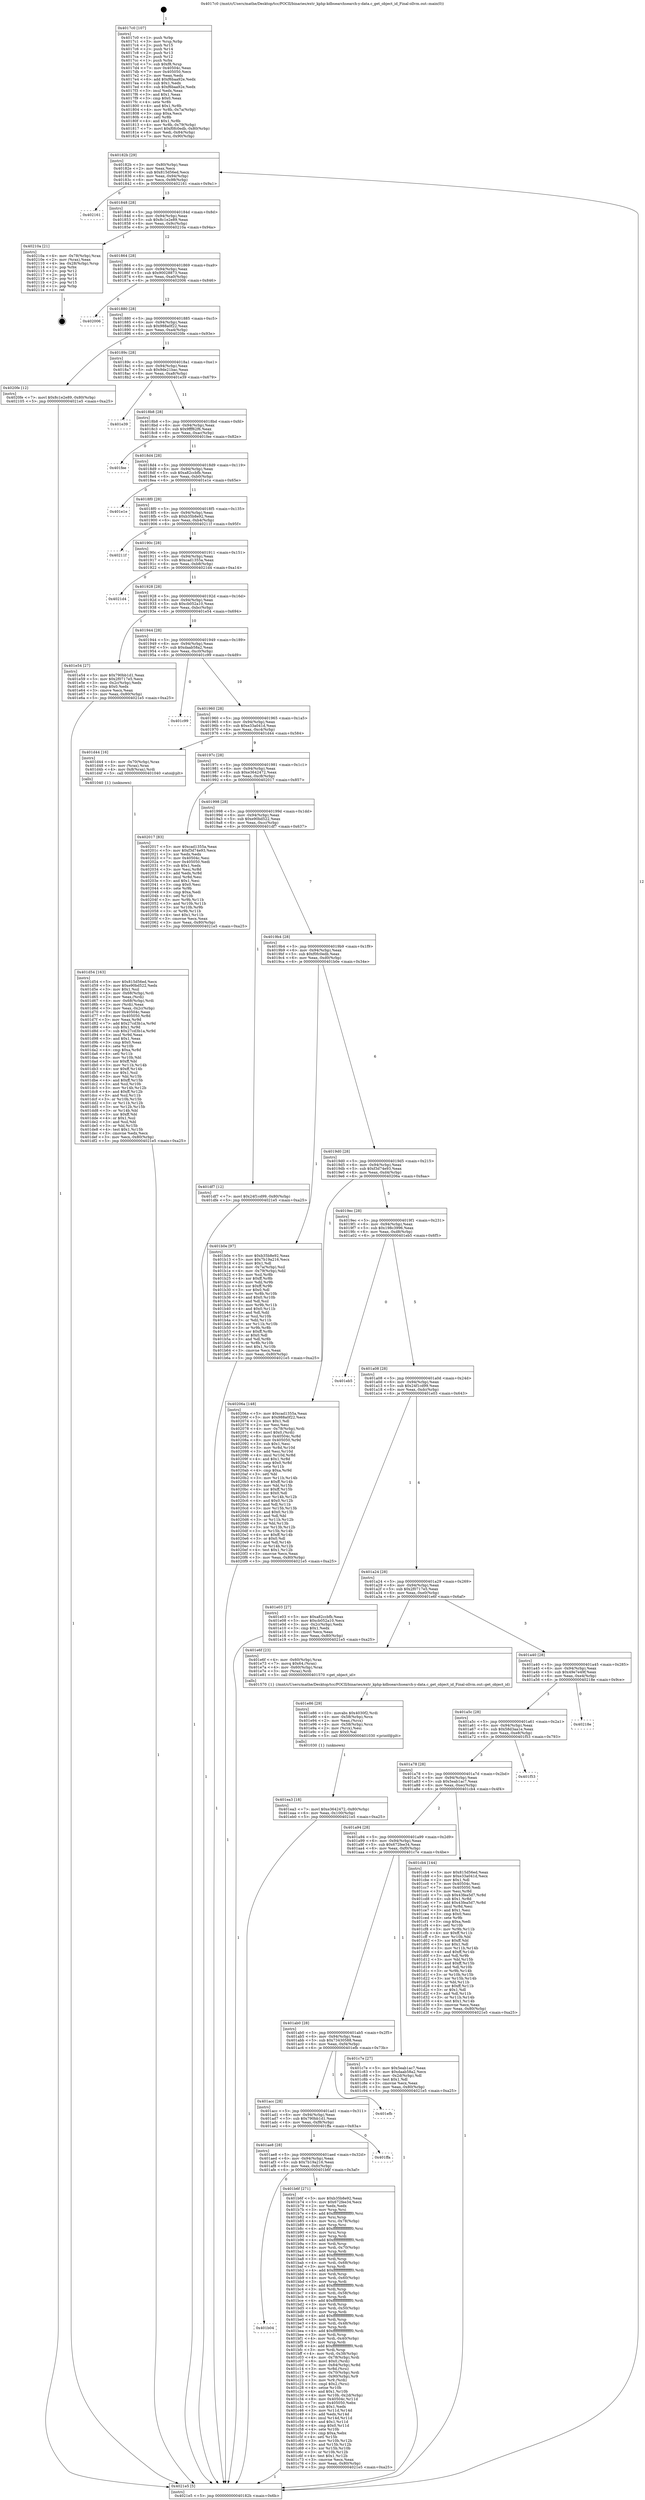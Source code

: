 digraph "0x4017c0" {
  label = "0x4017c0 (/mnt/c/Users/mathe/Desktop/tcc/POCII/binaries/extr_kphp-kdbsearchsearch-y-data.c_get_object_id_Final-ollvm.out::main(0))"
  labelloc = "t"
  node[shape=record]

  Entry [label="",width=0.3,height=0.3,shape=circle,fillcolor=black,style=filled]
  "0x40182b" [label="{
     0x40182b [29]\l
     | [instrs]\l
     &nbsp;&nbsp;0x40182b \<+3\>: mov -0x80(%rbp),%eax\l
     &nbsp;&nbsp;0x40182e \<+2\>: mov %eax,%ecx\l
     &nbsp;&nbsp;0x401830 \<+6\>: sub $0x815d56ed,%ecx\l
     &nbsp;&nbsp;0x401836 \<+6\>: mov %eax,-0x94(%rbp)\l
     &nbsp;&nbsp;0x40183c \<+6\>: mov %ecx,-0x98(%rbp)\l
     &nbsp;&nbsp;0x401842 \<+6\>: je 0000000000402161 \<main+0x9a1\>\l
  }"]
  "0x402161" [label="{
     0x402161\l
  }", style=dashed]
  "0x401848" [label="{
     0x401848 [28]\l
     | [instrs]\l
     &nbsp;&nbsp;0x401848 \<+5\>: jmp 000000000040184d \<main+0x8d\>\l
     &nbsp;&nbsp;0x40184d \<+6\>: mov -0x94(%rbp),%eax\l
     &nbsp;&nbsp;0x401853 \<+5\>: sub $0x8c1e2e89,%eax\l
     &nbsp;&nbsp;0x401858 \<+6\>: mov %eax,-0x9c(%rbp)\l
     &nbsp;&nbsp;0x40185e \<+6\>: je 000000000040210a \<main+0x94a\>\l
  }"]
  Exit [label="",width=0.3,height=0.3,shape=circle,fillcolor=black,style=filled,peripheries=2]
  "0x40210a" [label="{
     0x40210a [21]\l
     | [instrs]\l
     &nbsp;&nbsp;0x40210a \<+4\>: mov -0x78(%rbp),%rax\l
     &nbsp;&nbsp;0x40210e \<+2\>: mov (%rax),%eax\l
     &nbsp;&nbsp;0x402110 \<+4\>: lea -0x28(%rbp),%rsp\l
     &nbsp;&nbsp;0x402114 \<+1\>: pop %rbx\l
     &nbsp;&nbsp;0x402115 \<+2\>: pop %r12\l
     &nbsp;&nbsp;0x402117 \<+2\>: pop %r13\l
     &nbsp;&nbsp;0x402119 \<+2\>: pop %r14\l
     &nbsp;&nbsp;0x40211b \<+2\>: pop %r15\l
     &nbsp;&nbsp;0x40211d \<+1\>: pop %rbp\l
     &nbsp;&nbsp;0x40211e \<+1\>: ret\l
  }"]
  "0x401864" [label="{
     0x401864 [28]\l
     | [instrs]\l
     &nbsp;&nbsp;0x401864 \<+5\>: jmp 0000000000401869 \<main+0xa9\>\l
     &nbsp;&nbsp;0x401869 \<+6\>: mov -0x94(%rbp),%eax\l
     &nbsp;&nbsp;0x40186f \<+5\>: sub $0x90028873,%eax\l
     &nbsp;&nbsp;0x401874 \<+6\>: mov %eax,-0xa0(%rbp)\l
     &nbsp;&nbsp;0x40187a \<+6\>: je 0000000000402006 \<main+0x846\>\l
  }"]
  "0x401ea3" [label="{
     0x401ea3 [18]\l
     | [instrs]\l
     &nbsp;&nbsp;0x401ea3 \<+7\>: movl $0xe3642472,-0x80(%rbp)\l
     &nbsp;&nbsp;0x401eaa \<+6\>: mov %eax,-0x100(%rbp)\l
     &nbsp;&nbsp;0x401eb0 \<+5\>: jmp 00000000004021e5 \<main+0xa25\>\l
  }"]
  "0x402006" [label="{
     0x402006\l
  }", style=dashed]
  "0x401880" [label="{
     0x401880 [28]\l
     | [instrs]\l
     &nbsp;&nbsp;0x401880 \<+5\>: jmp 0000000000401885 \<main+0xc5\>\l
     &nbsp;&nbsp;0x401885 \<+6\>: mov -0x94(%rbp),%eax\l
     &nbsp;&nbsp;0x40188b \<+5\>: sub $0x988a0f22,%eax\l
     &nbsp;&nbsp;0x401890 \<+6\>: mov %eax,-0xa4(%rbp)\l
     &nbsp;&nbsp;0x401896 \<+6\>: je 00000000004020fe \<main+0x93e\>\l
  }"]
  "0x401e86" [label="{
     0x401e86 [29]\l
     | [instrs]\l
     &nbsp;&nbsp;0x401e86 \<+10\>: movabs $0x4030f2,%rdi\l
     &nbsp;&nbsp;0x401e90 \<+4\>: mov -0x58(%rbp),%rcx\l
     &nbsp;&nbsp;0x401e94 \<+2\>: mov %eax,(%rcx)\l
     &nbsp;&nbsp;0x401e96 \<+4\>: mov -0x58(%rbp),%rcx\l
     &nbsp;&nbsp;0x401e9a \<+2\>: mov (%rcx),%esi\l
     &nbsp;&nbsp;0x401e9c \<+2\>: mov $0x0,%al\l
     &nbsp;&nbsp;0x401e9e \<+5\>: call 0000000000401030 \<printf@plt\>\l
     | [calls]\l
     &nbsp;&nbsp;0x401030 \{1\} (unknown)\l
  }"]
  "0x4020fe" [label="{
     0x4020fe [12]\l
     | [instrs]\l
     &nbsp;&nbsp;0x4020fe \<+7\>: movl $0x8c1e2e89,-0x80(%rbp)\l
     &nbsp;&nbsp;0x402105 \<+5\>: jmp 00000000004021e5 \<main+0xa25\>\l
  }"]
  "0x40189c" [label="{
     0x40189c [28]\l
     | [instrs]\l
     &nbsp;&nbsp;0x40189c \<+5\>: jmp 00000000004018a1 \<main+0xe1\>\l
     &nbsp;&nbsp;0x4018a1 \<+6\>: mov -0x94(%rbp),%eax\l
     &nbsp;&nbsp;0x4018a7 \<+5\>: sub $0x9de21bac,%eax\l
     &nbsp;&nbsp;0x4018ac \<+6\>: mov %eax,-0xa8(%rbp)\l
     &nbsp;&nbsp;0x4018b2 \<+6\>: je 0000000000401e39 \<main+0x679\>\l
  }"]
  "0x401d54" [label="{
     0x401d54 [163]\l
     | [instrs]\l
     &nbsp;&nbsp;0x401d54 \<+5\>: mov $0x815d56ed,%ecx\l
     &nbsp;&nbsp;0x401d59 \<+5\>: mov $0xe90bd522,%edx\l
     &nbsp;&nbsp;0x401d5e \<+3\>: mov $0x1,%sil\l
     &nbsp;&nbsp;0x401d61 \<+4\>: mov -0x68(%rbp),%rdi\l
     &nbsp;&nbsp;0x401d65 \<+2\>: mov %eax,(%rdi)\l
     &nbsp;&nbsp;0x401d67 \<+4\>: mov -0x68(%rbp),%rdi\l
     &nbsp;&nbsp;0x401d6b \<+2\>: mov (%rdi),%eax\l
     &nbsp;&nbsp;0x401d6d \<+3\>: mov %eax,-0x2c(%rbp)\l
     &nbsp;&nbsp;0x401d70 \<+7\>: mov 0x40504c,%eax\l
     &nbsp;&nbsp;0x401d77 \<+8\>: mov 0x405050,%r8d\l
     &nbsp;&nbsp;0x401d7f \<+3\>: mov %eax,%r9d\l
     &nbsp;&nbsp;0x401d82 \<+7\>: add $0x27cd3b1a,%r9d\l
     &nbsp;&nbsp;0x401d89 \<+4\>: sub $0x1,%r9d\l
     &nbsp;&nbsp;0x401d8d \<+7\>: sub $0x27cd3b1a,%r9d\l
     &nbsp;&nbsp;0x401d94 \<+4\>: imul %r9d,%eax\l
     &nbsp;&nbsp;0x401d98 \<+3\>: and $0x1,%eax\l
     &nbsp;&nbsp;0x401d9b \<+3\>: cmp $0x0,%eax\l
     &nbsp;&nbsp;0x401d9e \<+4\>: sete %r10b\l
     &nbsp;&nbsp;0x401da2 \<+4\>: cmp $0xa,%r8d\l
     &nbsp;&nbsp;0x401da6 \<+4\>: setl %r11b\l
     &nbsp;&nbsp;0x401daa \<+3\>: mov %r10b,%bl\l
     &nbsp;&nbsp;0x401dad \<+3\>: xor $0xff,%bl\l
     &nbsp;&nbsp;0x401db0 \<+3\>: mov %r11b,%r14b\l
     &nbsp;&nbsp;0x401db3 \<+4\>: xor $0xff,%r14b\l
     &nbsp;&nbsp;0x401db7 \<+4\>: xor $0x1,%sil\l
     &nbsp;&nbsp;0x401dbb \<+3\>: mov %bl,%r15b\l
     &nbsp;&nbsp;0x401dbe \<+4\>: and $0xff,%r15b\l
     &nbsp;&nbsp;0x401dc2 \<+3\>: and %sil,%r10b\l
     &nbsp;&nbsp;0x401dc5 \<+3\>: mov %r14b,%r12b\l
     &nbsp;&nbsp;0x401dc8 \<+4\>: and $0xff,%r12b\l
     &nbsp;&nbsp;0x401dcc \<+3\>: and %sil,%r11b\l
     &nbsp;&nbsp;0x401dcf \<+3\>: or %r10b,%r15b\l
     &nbsp;&nbsp;0x401dd2 \<+3\>: or %r11b,%r12b\l
     &nbsp;&nbsp;0x401dd5 \<+3\>: xor %r12b,%r15b\l
     &nbsp;&nbsp;0x401dd8 \<+3\>: or %r14b,%bl\l
     &nbsp;&nbsp;0x401ddb \<+3\>: xor $0xff,%bl\l
     &nbsp;&nbsp;0x401dde \<+4\>: or $0x1,%sil\l
     &nbsp;&nbsp;0x401de2 \<+3\>: and %sil,%bl\l
     &nbsp;&nbsp;0x401de5 \<+3\>: or %bl,%r15b\l
     &nbsp;&nbsp;0x401de8 \<+4\>: test $0x1,%r15b\l
     &nbsp;&nbsp;0x401dec \<+3\>: cmovne %edx,%ecx\l
     &nbsp;&nbsp;0x401def \<+3\>: mov %ecx,-0x80(%rbp)\l
     &nbsp;&nbsp;0x401df2 \<+5\>: jmp 00000000004021e5 \<main+0xa25\>\l
  }"]
  "0x401e39" [label="{
     0x401e39\l
  }", style=dashed]
  "0x4018b8" [label="{
     0x4018b8 [28]\l
     | [instrs]\l
     &nbsp;&nbsp;0x4018b8 \<+5\>: jmp 00000000004018bd \<main+0xfd\>\l
     &nbsp;&nbsp;0x4018bd \<+6\>: mov -0x94(%rbp),%eax\l
     &nbsp;&nbsp;0x4018c3 \<+5\>: sub $0x9fff62f6,%eax\l
     &nbsp;&nbsp;0x4018c8 \<+6\>: mov %eax,-0xac(%rbp)\l
     &nbsp;&nbsp;0x4018ce \<+6\>: je 0000000000401fee \<main+0x82e\>\l
  }"]
  "0x401b04" [label="{
     0x401b04\l
  }", style=dashed]
  "0x401fee" [label="{
     0x401fee\l
  }", style=dashed]
  "0x4018d4" [label="{
     0x4018d4 [28]\l
     | [instrs]\l
     &nbsp;&nbsp;0x4018d4 \<+5\>: jmp 00000000004018d9 \<main+0x119\>\l
     &nbsp;&nbsp;0x4018d9 \<+6\>: mov -0x94(%rbp),%eax\l
     &nbsp;&nbsp;0x4018df \<+5\>: sub $0xa82ccbfb,%eax\l
     &nbsp;&nbsp;0x4018e4 \<+6\>: mov %eax,-0xb0(%rbp)\l
     &nbsp;&nbsp;0x4018ea \<+6\>: je 0000000000401e1e \<main+0x65e\>\l
  }"]
  "0x401b6f" [label="{
     0x401b6f [271]\l
     | [instrs]\l
     &nbsp;&nbsp;0x401b6f \<+5\>: mov $0xb35b8e92,%eax\l
     &nbsp;&nbsp;0x401b74 \<+5\>: mov $0x672fee34,%ecx\l
     &nbsp;&nbsp;0x401b79 \<+2\>: xor %edx,%edx\l
     &nbsp;&nbsp;0x401b7b \<+3\>: mov %rsp,%rsi\l
     &nbsp;&nbsp;0x401b7e \<+4\>: add $0xfffffffffffffff0,%rsi\l
     &nbsp;&nbsp;0x401b82 \<+3\>: mov %rsi,%rsp\l
     &nbsp;&nbsp;0x401b85 \<+4\>: mov %rsi,-0x78(%rbp)\l
     &nbsp;&nbsp;0x401b89 \<+3\>: mov %rsp,%rsi\l
     &nbsp;&nbsp;0x401b8c \<+4\>: add $0xfffffffffffffff0,%rsi\l
     &nbsp;&nbsp;0x401b90 \<+3\>: mov %rsi,%rsp\l
     &nbsp;&nbsp;0x401b93 \<+3\>: mov %rsp,%rdi\l
     &nbsp;&nbsp;0x401b96 \<+4\>: add $0xfffffffffffffff0,%rdi\l
     &nbsp;&nbsp;0x401b9a \<+3\>: mov %rdi,%rsp\l
     &nbsp;&nbsp;0x401b9d \<+4\>: mov %rdi,-0x70(%rbp)\l
     &nbsp;&nbsp;0x401ba1 \<+3\>: mov %rsp,%rdi\l
     &nbsp;&nbsp;0x401ba4 \<+4\>: add $0xfffffffffffffff0,%rdi\l
     &nbsp;&nbsp;0x401ba8 \<+3\>: mov %rdi,%rsp\l
     &nbsp;&nbsp;0x401bab \<+4\>: mov %rdi,-0x68(%rbp)\l
     &nbsp;&nbsp;0x401baf \<+3\>: mov %rsp,%rdi\l
     &nbsp;&nbsp;0x401bb2 \<+4\>: add $0xfffffffffffffff0,%rdi\l
     &nbsp;&nbsp;0x401bb6 \<+3\>: mov %rdi,%rsp\l
     &nbsp;&nbsp;0x401bb9 \<+4\>: mov %rdi,-0x60(%rbp)\l
     &nbsp;&nbsp;0x401bbd \<+3\>: mov %rsp,%rdi\l
     &nbsp;&nbsp;0x401bc0 \<+4\>: add $0xfffffffffffffff0,%rdi\l
     &nbsp;&nbsp;0x401bc4 \<+3\>: mov %rdi,%rsp\l
     &nbsp;&nbsp;0x401bc7 \<+4\>: mov %rdi,-0x58(%rbp)\l
     &nbsp;&nbsp;0x401bcb \<+3\>: mov %rsp,%rdi\l
     &nbsp;&nbsp;0x401bce \<+4\>: add $0xfffffffffffffff0,%rdi\l
     &nbsp;&nbsp;0x401bd2 \<+3\>: mov %rdi,%rsp\l
     &nbsp;&nbsp;0x401bd5 \<+4\>: mov %rdi,-0x50(%rbp)\l
     &nbsp;&nbsp;0x401bd9 \<+3\>: mov %rsp,%rdi\l
     &nbsp;&nbsp;0x401bdc \<+4\>: add $0xfffffffffffffff0,%rdi\l
     &nbsp;&nbsp;0x401be0 \<+3\>: mov %rdi,%rsp\l
     &nbsp;&nbsp;0x401be3 \<+4\>: mov %rdi,-0x48(%rbp)\l
     &nbsp;&nbsp;0x401be7 \<+3\>: mov %rsp,%rdi\l
     &nbsp;&nbsp;0x401bea \<+4\>: add $0xfffffffffffffff0,%rdi\l
     &nbsp;&nbsp;0x401bee \<+3\>: mov %rdi,%rsp\l
     &nbsp;&nbsp;0x401bf1 \<+4\>: mov %rdi,-0x40(%rbp)\l
     &nbsp;&nbsp;0x401bf5 \<+3\>: mov %rsp,%rdi\l
     &nbsp;&nbsp;0x401bf8 \<+4\>: add $0xfffffffffffffff0,%rdi\l
     &nbsp;&nbsp;0x401bfc \<+3\>: mov %rdi,%rsp\l
     &nbsp;&nbsp;0x401bff \<+4\>: mov %rdi,-0x38(%rbp)\l
     &nbsp;&nbsp;0x401c03 \<+4\>: mov -0x78(%rbp),%rdi\l
     &nbsp;&nbsp;0x401c07 \<+6\>: movl $0x0,(%rdi)\l
     &nbsp;&nbsp;0x401c0d \<+7\>: mov -0x84(%rbp),%r8d\l
     &nbsp;&nbsp;0x401c14 \<+3\>: mov %r8d,(%rsi)\l
     &nbsp;&nbsp;0x401c17 \<+4\>: mov -0x70(%rbp),%rdi\l
     &nbsp;&nbsp;0x401c1b \<+7\>: mov -0x90(%rbp),%r9\l
     &nbsp;&nbsp;0x401c22 \<+3\>: mov %r9,(%rdi)\l
     &nbsp;&nbsp;0x401c25 \<+3\>: cmpl $0x2,(%rsi)\l
     &nbsp;&nbsp;0x401c28 \<+4\>: setne %r10b\l
     &nbsp;&nbsp;0x401c2c \<+4\>: and $0x1,%r10b\l
     &nbsp;&nbsp;0x401c30 \<+4\>: mov %r10b,-0x2d(%rbp)\l
     &nbsp;&nbsp;0x401c34 \<+8\>: mov 0x40504c,%r11d\l
     &nbsp;&nbsp;0x401c3c \<+7\>: mov 0x405050,%ebx\l
     &nbsp;&nbsp;0x401c43 \<+3\>: sub $0x1,%edx\l
     &nbsp;&nbsp;0x401c46 \<+3\>: mov %r11d,%r14d\l
     &nbsp;&nbsp;0x401c49 \<+3\>: add %edx,%r14d\l
     &nbsp;&nbsp;0x401c4c \<+4\>: imul %r14d,%r11d\l
     &nbsp;&nbsp;0x401c50 \<+4\>: and $0x1,%r11d\l
     &nbsp;&nbsp;0x401c54 \<+4\>: cmp $0x0,%r11d\l
     &nbsp;&nbsp;0x401c58 \<+4\>: sete %r10b\l
     &nbsp;&nbsp;0x401c5c \<+3\>: cmp $0xa,%ebx\l
     &nbsp;&nbsp;0x401c5f \<+4\>: setl %r15b\l
     &nbsp;&nbsp;0x401c63 \<+3\>: mov %r10b,%r12b\l
     &nbsp;&nbsp;0x401c66 \<+3\>: and %r15b,%r12b\l
     &nbsp;&nbsp;0x401c69 \<+3\>: xor %r15b,%r10b\l
     &nbsp;&nbsp;0x401c6c \<+3\>: or %r10b,%r12b\l
     &nbsp;&nbsp;0x401c6f \<+4\>: test $0x1,%r12b\l
     &nbsp;&nbsp;0x401c73 \<+3\>: cmovne %ecx,%eax\l
     &nbsp;&nbsp;0x401c76 \<+3\>: mov %eax,-0x80(%rbp)\l
     &nbsp;&nbsp;0x401c79 \<+5\>: jmp 00000000004021e5 \<main+0xa25\>\l
  }"]
  "0x401e1e" [label="{
     0x401e1e\l
  }", style=dashed]
  "0x4018f0" [label="{
     0x4018f0 [28]\l
     | [instrs]\l
     &nbsp;&nbsp;0x4018f0 \<+5\>: jmp 00000000004018f5 \<main+0x135\>\l
     &nbsp;&nbsp;0x4018f5 \<+6\>: mov -0x94(%rbp),%eax\l
     &nbsp;&nbsp;0x4018fb \<+5\>: sub $0xb35b8e92,%eax\l
     &nbsp;&nbsp;0x401900 \<+6\>: mov %eax,-0xb4(%rbp)\l
     &nbsp;&nbsp;0x401906 \<+6\>: je 000000000040211f \<main+0x95f\>\l
  }"]
  "0x401ae8" [label="{
     0x401ae8 [28]\l
     | [instrs]\l
     &nbsp;&nbsp;0x401ae8 \<+5\>: jmp 0000000000401aed \<main+0x32d\>\l
     &nbsp;&nbsp;0x401aed \<+6\>: mov -0x94(%rbp),%eax\l
     &nbsp;&nbsp;0x401af3 \<+5\>: sub $0x7b19a216,%eax\l
     &nbsp;&nbsp;0x401af8 \<+6\>: mov %eax,-0xfc(%rbp)\l
     &nbsp;&nbsp;0x401afe \<+6\>: je 0000000000401b6f \<main+0x3af\>\l
  }"]
  "0x40211f" [label="{
     0x40211f\l
  }", style=dashed]
  "0x40190c" [label="{
     0x40190c [28]\l
     | [instrs]\l
     &nbsp;&nbsp;0x40190c \<+5\>: jmp 0000000000401911 \<main+0x151\>\l
     &nbsp;&nbsp;0x401911 \<+6\>: mov -0x94(%rbp),%eax\l
     &nbsp;&nbsp;0x401917 \<+5\>: sub $0xcad1355a,%eax\l
     &nbsp;&nbsp;0x40191c \<+6\>: mov %eax,-0xb8(%rbp)\l
     &nbsp;&nbsp;0x401922 \<+6\>: je 00000000004021d4 \<main+0xa14\>\l
  }"]
  "0x401ffa" [label="{
     0x401ffa\l
  }", style=dashed]
  "0x4021d4" [label="{
     0x4021d4\l
  }", style=dashed]
  "0x401928" [label="{
     0x401928 [28]\l
     | [instrs]\l
     &nbsp;&nbsp;0x401928 \<+5\>: jmp 000000000040192d \<main+0x16d\>\l
     &nbsp;&nbsp;0x40192d \<+6\>: mov -0x94(%rbp),%eax\l
     &nbsp;&nbsp;0x401933 \<+5\>: sub $0xcb052a10,%eax\l
     &nbsp;&nbsp;0x401938 \<+6\>: mov %eax,-0xbc(%rbp)\l
     &nbsp;&nbsp;0x40193e \<+6\>: je 0000000000401e54 \<main+0x694\>\l
  }"]
  "0x401acc" [label="{
     0x401acc [28]\l
     | [instrs]\l
     &nbsp;&nbsp;0x401acc \<+5\>: jmp 0000000000401ad1 \<main+0x311\>\l
     &nbsp;&nbsp;0x401ad1 \<+6\>: mov -0x94(%rbp),%eax\l
     &nbsp;&nbsp;0x401ad7 \<+5\>: sub $0x790bb1d1,%eax\l
     &nbsp;&nbsp;0x401adc \<+6\>: mov %eax,-0xf8(%rbp)\l
     &nbsp;&nbsp;0x401ae2 \<+6\>: je 0000000000401ffa \<main+0x83a\>\l
  }"]
  "0x401e54" [label="{
     0x401e54 [27]\l
     | [instrs]\l
     &nbsp;&nbsp;0x401e54 \<+5\>: mov $0x790bb1d1,%eax\l
     &nbsp;&nbsp;0x401e59 \<+5\>: mov $0x2f0717e5,%ecx\l
     &nbsp;&nbsp;0x401e5e \<+3\>: mov -0x2c(%rbp),%edx\l
     &nbsp;&nbsp;0x401e61 \<+3\>: cmp $0x0,%edx\l
     &nbsp;&nbsp;0x401e64 \<+3\>: cmove %ecx,%eax\l
     &nbsp;&nbsp;0x401e67 \<+3\>: mov %eax,-0x80(%rbp)\l
     &nbsp;&nbsp;0x401e6a \<+5\>: jmp 00000000004021e5 \<main+0xa25\>\l
  }"]
  "0x401944" [label="{
     0x401944 [28]\l
     | [instrs]\l
     &nbsp;&nbsp;0x401944 \<+5\>: jmp 0000000000401949 \<main+0x189\>\l
     &nbsp;&nbsp;0x401949 \<+6\>: mov -0x94(%rbp),%eax\l
     &nbsp;&nbsp;0x40194f \<+5\>: sub $0xdaab58a2,%eax\l
     &nbsp;&nbsp;0x401954 \<+6\>: mov %eax,-0xc0(%rbp)\l
     &nbsp;&nbsp;0x40195a \<+6\>: je 0000000000401c99 \<main+0x4d9\>\l
  }"]
  "0x401efb" [label="{
     0x401efb\l
  }", style=dashed]
  "0x401c99" [label="{
     0x401c99\l
  }", style=dashed]
  "0x401960" [label="{
     0x401960 [28]\l
     | [instrs]\l
     &nbsp;&nbsp;0x401960 \<+5\>: jmp 0000000000401965 \<main+0x1a5\>\l
     &nbsp;&nbsp;0x401965 \<+6\>: mov -0x94(%rbp),%eax\l
     &nbsp;&nbsp;0x40196b \<+5\>: sub $0xe33a041d,%eax\l
     &nbsp;&nbsp;0x401970 \<+6\>: mov %eax,-0xc4(%rbp)\l
     &nbsp;&nbsp;0x401976 \<+6\>: je 0000000000401d44 \<main+0x584\>\l
  }"]
  "0x401ab0" [label="{
     0x401ab0 [28]\l
     | [instrs]\l
     &nbsp;&nbsp;0x401ab0 \<+5\>: jmp 0000000000401ab5 \<main+0x2f5\>\l
     &nbsp;&nbsp;0x401ab5 \<+6\>: mov -0x94(%rbp),%eax\l
     &nbsp;&nbsp;0x401abb \<+5\>: sub $0x73430588,%eax\l
     &nbsp;&nbsp;0x401ac0 \<+6\>: mov %eax,-0xf4(%rbp)\l
     &nbsp;&nbsp;0x401ac6 \<+6\>: je 0000000000401efb \<main+0x73b\>\l
  }"]
  "0x401d44" [label="{
     0x401d44 [16]\l
     | [instrs]\l
     &nbsp;&nbsp;0x401d44 \<+4\>: mov -0x70(%rbp),%rax\l
     &nbsp;&nbsp;0x401d48 \<+3\>: mov (%rax),%rax\l
     &nbsp;&nbsp;0x401d4b \<+4\>: mov 0x8(%rax),%rdi\l
     &nbsp;&nbsp;0x401d4f \<+5\>: call 0000000000401040 \<atoi@plt\>\l
     | [calls]\l
     &nbsp;&nbsp;0x401040 \{1\} (unknown)\l
  }"]
  "0x40197c" [label="{
     0x40197c [28]\l
     | [instrs]\l
     &nbsp;&nbsp;0x40197c \<+5\>: jmp 0000000000401981 \<main+0x1c1\>\l
     &nbsp;&nbsp;0x401981 \<+6\>: mov -0x94(%rbp),%eax\l
     &nbsp;&nbsp;0x401987 \<+5\>: sub $0xe3642472,%eax\l
     &nbsp;&nbsp;0x40198c \<+6\>: mov %eax,-0xc8(%rbp)\l
     &nbsp;&nbsp;0x401992 \<+6\>: je 0000000000402017 \<main+0x857\>\l
  }"]
  "0x401c7e" [label="{
     0x401c7e [27]\l
     | [instrs]\l
     &nbsp;&nbsp;0x401c7e \<+5\>: mov $0x5eab1ac7,%eax\l
     &nbsp;&nbsp;0x401c83 \<+5\>: mov $0xdaab58a2,%ecx\l
     &nbsp;&nbsp;0x401c88 \<+3\>: mov -0x2d(%rbp),%dl\l
     &nbsp;&nbsp;0x401c8b \<+3\>: test $0x1,%dl\l
     &nbsp;&nbsp;0x401c8e \<+3\>: cmovne %ecx,%eax\l
     &nbsp;&nbsp;0x401c91 \<+3\>: mov %eax,-0x80(%rbp)\l
     &nbsp;&nbsp;0x401c94 \<+5\>: jmp 00000000004021e5 \<main+0xa25\>\l
  }"]
  "0x402017" [label="{
     0x402017 [83]\l
     | [instrs]\l
     &nbsp;&nbsp;0x402017 \<+5\>: mov $0xcad1355a,%eax\l
     &nbsp;&nbsp;0x40201c \<+5\>: mov $0xf3d74e93,%ecx\l
     &nbsp;&nbsp;0x402021 \<+2\>: xor %edx,%edx\l
     &nbsp;&nbsp;0x402023 \<+7\>: mov 0x40504c,%esi\l
     &nbsp;&nbsp;0x40202a \<+7\>: mov 0x405050,%edi\l
     &nbsp;&nbsp;0x402031 \<+3\>: sub $0x1,%edx\l
     &nbsp;&nbsp;0x402034 \<+3\>: mov %esi,%r8d\l
     &nbsp;&nbsp;0x402037 \<+3\>: add %edx,%r8d\l
     &nbsp;&nbsp;0x40203a \<+4\>: imul %r8d,%esi\l
     &nbsp;&nbsp;0x40203e \<+3\>: and $0x1,%esi\l
     &nbsp;&nbsp;0x402041 \<+3\>: cmp $0x0,%esi\l
     &nbsp;&nbsp;0x402044 \<+4\>: sete %r9b\l
     &nbsp;&nbsp;0x402048 \<+3\>: cmp $0xa,%edi\l
     &nbsp;&nbsp;0x40204b \<+4\>: setl %r10b\l
     &nbsp;&nbsp;0x40204f \<+3\>: mov %r9b,%r11b\l
     &nbsp;&nbsp;0x402052 \<+3\>: and %r10b,%r11b\l
     &nbsp;&nbsp;0x402055 \<+3\>: xor %r10b,%r9b\l
     &nbsp;&nbsp;0x402058 \<+3\>: or %r9b,%r11b\l
     &nbsp;&nbsp;0x40205b \<+4\>: test $0x1,%r11b\l
     &nbsp;&nbsp;0x40205f \<+3\>: cmovne %ecx,%eax\l
     &nbsp;&nbsp;0x402062 \<+3\>: mov %eax,-0x80(%rbp)\l
     &nbsp;&nbsp;0x402065 \<+5\>: jmp 00000000004021e5 \<main+0xa25\>\l
  }"]
  "0x401998" [label="{
     0x401998 [28]\l
     | [instrs]\l
     &nbsp;&nbsp;0x401998 \<+5\>: jmp 000000000040199d \<main+0x1dd\>\l
     &nbsp;&nbsp;0x40199d \<+6\>: mov -0x94(%rbp),%eax\l
     &nbsp;&nbsp;0x4019a3 \<+5\>: sub $0xe90bd522,%eax\l
     &nbsp;&nbsp;0x4019a8 \<+6\>: mov %eax,-0xcc(%rbp)\l
     &nbsp;&nbsp;0x4019ae \<+6\>: je 0000000000401df7 \<main+0x637\>\l
  }"]
  "0x401a94" [label="{
     0x401a94 [28]\l
     | [instrs]\l
     &nbsp;&nbsp;0x401a94 \<+5\>: jmp 0000000000401a99 \<main+0x2d9\>\l
     &nbsp;&nbsp;0x401a99 \<+6\>: mov -0x94(%rbp),%eax\l
     &nbsp;&nbsp;0x401a9f \<+5\>: sub $0x672fee34,%eax\l
     &nbsp;&nbsp;0x401aa4 \<+6\>: mov %eax,-0xf0(%rbp)\l
     &nbsp;&nbsp;0x401aaa \<+6\>: je 0000000000401c7e \<main+0x4be\>\l
  }"]
  "0x401df7" [label="{
     0x401df7 [12]\l
     | [instrs]\l
     &nbsp;&nbsp;0x401df7 \<+7\>: movl $0x24f1cd99,-0x80(%rbp)\l
     &nbsp;&nbsp;0x401dfe \<+5\>: jmp 00000000004021e5 \<main+0xa25\>\l
  }"]
  "0x4019b4" [label="{
     0x4019b4 [28]\l
     | [instrs]\l
     &nbsp;&nbsp;0x4019b4 \<+5\>: jmp 00000000004019b9 \<main+0x1f9\>\l
     &nbsp;&nbsp;0x4019b9 \<+6\>: mov -0x94(%rbp),%eax\l
     &nbsp;&nbsp;0x4019bf \<+5\>: sub $0xf0fc0edb,%eax\l
     &nbsp;&nbsp;0x4019c4 \<+6\>: mov %eax,-0xd0(%rbp)\l
     &nbsp;&nbsp;0x4019ca \<+6\>: je 0000000000401b0e \<main+0x34e\>\l
  }"]
  "0x401cb4" [label="{
     0x401cb4 [144]\l
     | [instrs]\l
     &nbsp;&nbsp;0x401cb4 \<+5\>: mov $0x815d56ed,%eax\l
     &nbsp;&nbsp;0x401cb9 \<+5\>: mov $0xe33a041d,%ecx\l
     &nbsp;&nbsp;0x401cbe \<+2\>: mov $0x1,%dl\l
     &nbsp;&nbsp;0x401cc0 \<+7\>: mov 0x40504c,%esi\l
     &nbsp;&nbsp;0x401cc7 \<+7\>: mov 0x405050,%edi\l
     &nbsp;&nbsp;0x401cce \<+3\>: mov %esi,%r8d\l
     &nbsp;&nbsp;0x401cd1 \<+7\>: sub $0x43fea5d7,%r8d\l
     &nbsp;&nbsp;0x401cd8 \<+4\>: sub $0x1,%r8d\l
     &nbsp;&nbsp;0x401cdc \<+7\>: add $0x43fea5d7,%r8d\l
     &nbsp;&nbsp;0x401ce3 \<+4\>: imul %r8d,%esi\l
     &nbsp;&nbsp;0x401ce7 \<+3\>: and $0x1,%esi\l
     &nbsp;&nbsp;0x401cea \<+3\>: cmp $0x0,%esi\l
     &nbsp;&nbsp;0x401ced \<+4\>: sete %r9b\l
     &nbsp;&nbsp;0x401cf1 \<+3\>: cmp $0xa,%edi\l
     &nbsp;&nbsp;0x401cf4 \<+4\>: setl %r10b\l
     &nbsp;&nbsp;0x401cf8 \<+3\>: mov %r9b,%r11b\l
     &nbsp;&nbsp;0x401cfb \<+4\>: xor $0xff,%r11b\l
     &nbsp;&nbsp;0x401cff \<+3\>: mov %r10b,%bl\l
     &nbsp;&nbsp;0x401d02 \<+3\>: xor $0xff,%bl\l
     &nbsp;&nbsp;0x401d05 \<+3\>: xor $0x1,%dl\l
     &nbsp;&nbsp;0x401d08 \<+3\>: mov %r11b,%r14b\l
     &nbsp;&nbsp;0x401d0b \<+4\>: and $0xff,%r14b\l
     &nbsp;&nbsp;0x401d0f \<+3\>: and %dl,%r9b\l
     &nbsp;&nbsp;0x401d12 \<+3\>: mov %bl,%r15b\l
     &nbsp;&nbsp;0x401d15 \<+4\>: and $0xff,%r15b\l
     &nbsp;&nbsp;0x401d19 \<+3\>: and %dl,%r10b\l
     &nbsp;&nbsp;0x401d1c \<+3\>: or %r9b,%r14b\l
     &nbsp;&nbsp;0x401d1f \<+3\>: or %r10b,%r15b\l
     &nbsp;&nbsp;0x401d22 \<+3\>: xor %r15b,%r14b\l
     &nbsp;&nbsp;0x401d25 \<+3\>: or %bl,%r11b\l
     &nbsp;&nbsp;0x401d28 \<+4\>: xor $0xff,%r11b\l
     &nbsp;&nbsp;0x401d2c \<+3\>: or $0x1,%dl\l
     &nbsp;&nbsp;0x401d2f \<+3\>: and %dl,%r11b\l
     &nbsp;&nbsp;0x401d32 \<+3\>: or %r11b,%r14b\l
     &nbsp;&nbsp;0x401d35 \<+4\>: test $0x1,%r14b\l
     &nbsp;&nbsp;0x401d39 \<+3\>: cmovne %ecx,%eax\l
     &nbsp;&nbsp;0x401d3c \<+3\>: mov %eax,-0x80(%rbp)\l
     &nbsp;&nbsp;0x401d3f \<+5\>: jmp 00000000004021e5 \<main+0xa25\>\l
  }"]
  "0x401b0e" [label="{
     0x401b0e [97]\l
     | [instrs]\l
     &nbsp;&nbsp;0x401b0e \<+5\>: mov $0xb35b8e92,%eax\l
     &nbsp;&nbsp;0x401b13 \<+5\>: mov $0x7b19a216,%ecx\l
     &nbsp;&nbsp;0x401b18 \<+2\>: mov $0x1,%dl\l
     &nbsp;&nbsp;0x401b1a \<+4\>: mov -0x7a(%rbp),%sil\l
     &nbsp;&nbsp;0x401b1e \<+4\>: mov -0x79(%rbp),%dil\l
     &nbsp;&nbsp;0x401b22 \<+3\>: mov %sil,%r8b\l
     &nbsp;&nbsp;0x401b25 \<+4\>: xor $0xff,%r8b\l
     &nbsp;&nbsp;0x401b29 \<+3\>: mov %dil,%r9b\l
     &nbsp;&nbsp;0x401b2c \<+4\>: xor $0xff,%r9b\l
     &nbsp;&nbsp;0x401b30 \<+3\>: xor $0x0,%dl\l
     &nbsp;&nbsp;0x401b33 \<+3\>: mov %r8b,%r10b\l
     &nbsp;&nbsp;0x401b36 \<+4\>: and $0x0,%r10b\l
     &nbsp;&nbsp;0x401b3a \<+3\>: and %dl,%sil\l
     &nbsp;&nbsp;0x401b3d \<+3\>: mov %r9b,%r11b\l
     &nbsp;&nbsp;0x401b40 \<+4\>: and $0x0,%r11b\l
     &nbsp;&nbsp;0x401b44 \<+3\>: and %dl,%dil\l
     &nbsp;&nbsp;0x401b47 \<+3\>: or %sil,%r10b\l
     &nbsp;&nbsp;0x401b4a \<+3\>: or %dil,%r11b\l
     &nbsp;&nbsp;0x401b4d \<+3\>: xor %r11b,%r10b\l
     &nbsp;&nbsp;0x401b50 \<+3\>: or %r9b,%r8b\l
     &nbsp;&nbsp;0x401b53 \<+4\>: xor $0xff,%r8b\l
     &nbsp;&nbsp;0x401b57 \<+3\>: or $0x0,%dl\l
     &nbsp;&nbsp;0x401b5a \<+3\>: and %dl,%r8b\l
     &nbsp;&nbsp;0x401b5d \<+3\>: or %r8b,%r10b\l
     &nbsp;&nbsp;0x401b60 \<+4\>: test $0x1,%r10b\l
     &nbsp;&nbsp;0x401b64 \<+3\>: cmovne %ecx,%eax\l
     &nbsp;&nbsp;0x401b67 \<+3\>: mov %eax,-0x80(%rbp)\l
     &nbsp;&nbsp;0x401b6a \<+5\>: jmp 00000000004021e5 \<main+0xa25\>\l
  }"]
  "0x4019d0" [label="{
     0x4019d0 [28]\l
     | [instrs]\l
     &nbsp;&nbsp;0x4019d0 \<+5\>: jmp 00000000004019d5 \<main+0x215\>\l
     &nbsp;&nbsp;0x4019d5 \<+6\>: mov -0x94(%rbp),%eax\l
     &nbsp;&nbsp;0x4019db \<+5\>: sub $0xf3d74e93,%eax\l
     &nbsp;&nbsp;0x4019e0 \<+6\>: mov %eax,-0xd4(%rbp)\l
     &nbsp;&nbsp;0x4019e6 \<+6\>: je 000000000040206a \<main+0x8aa\>\l
  }"]
  "0x4021e5" [label="{
     0x4021e5 [5]\l
     | [instrs]\l
     &nbsp;&nbsp;0x4021e5 \<+5\>: jmp 000000000040182b \<main+0x6b\>\l
  }"]
  "0x4017c0" [label="{
     0x4017c0 [107]\l
     | [instrs]\l
     &nbsp;&nbsp;0x4017c0 \<+1\>: push %rbp\l
     &nbsp;&nbsp;0x4017c1 \<+3\>: mov %rsp,%rbp\l
     &nbsp;&nbsp;0x4017c4 \<+2\>: push %r15\l
     &nbsp;&nbsp;0x4017c6 \<+2\>: push %r14\l
     &nbsp;&nbsp;0x4017c8 \<+2\>: push %r13\l
     &nbsp;&nbsp;0x4017ca \<+2\>: push %r12\l
     &nbsp;&nbsp;0x4017cc \<+1\>: push %rbx\l
     &nbsp;&nbsp;0x4017cd \<+7\>: sub $0xf8,%rsp\l
     &nbsp;&nbsp;0x4017d4 \<+7\>: mov 0x40504c,%eax\l
     &nbsp;&nbsp;0x4017db \<+7\>: mov 0x405050,%ecx\l
     &nbsp;&nbsp;0x4017e2 \<+2\>: mov %eax,%edx\l
     &nbsp;&nbsp;0x4017e4 \<+6\>: add $0xf6baa92e,%edx\l
     &nbsp;&nbsp;0x4017ea \<+3\>: sub $0x1,%edx\l
     &nbsp;&nbsp;0x4017ed \<+6\>: sub $0xf6baa92e,%edx\l
     &nbsp;&nbsp;0x4017f3 \<+3\>: imul %edx,%eax\l
     &nbsp;&nbsp;0x4017f6 \<+3\>: and $0x1,%eax\l
     &nbsp;&nbsp;0x4017f9 \<+3\>: cmp $0x0,%eax\l
     &nbsp;&nbsp;0x4017fc \<+4\>: sete %r8b\l
     &nbsp;&nbsp;0x401800 \<+4\>: and $0x1,%r8b\l
     &nbsp;&nbsp;0x401804 \<+4\>: mov %r8b,-0x7a(%rbp)\l
     &nbsp;&nbsp;0x401808 \<+3\>: cmp $0xa,%ecx\l
     &nbsp;&nbsp;0x40180b \<+4\>: setl %r8b\l
     &nbsp;&nbsp;0x40180f \<+4\>: and $0x1,%r8b\l
     &nbsp;&nbsp;0x401813 \<+4\>: mov %r8b,-0x79(%rbp)\l
     &nbsp;&nbsp;0x401817 \<+7\>: movl $0xf0fc0edb,-0x80(%rbp)\l
     &nbsp;&nbsp;0x40181e \<+6\>: mov %edi,-0x84(%rbp)\l
     &nbsp;&nbsp;0x401824 \<+7\>: mov %rsi,-0x90(%rbp)\l
  }"]
  "0x401a78" [label="{
     0x401a78 [28]\l
     | [instrs]\l
     &nbsp;&nbsp;0x401a78 \<+5\>: jmp 0000000000401a7d \<main+0x2bd\>\l
     &nbsp;&nbsp;0x401a7d \<+6\>: mov -0x94(%rbp),%eax\l
     &nbsp;&nbsp;0x401a83 \<+5\>: sub $0x5eab1ac7,%eax\l
     &nbsp;&nbsp;0x401a88 \<+6\>: mov %eax,-0xec(%rbp)\l
     &nbsp;&nbsp;0x401a8e \<+6\>: je 0000000000401cb4 \<main+0x4f4\>\l
  }"]
  "0x40206a" [label="{
     0x40206a [148]\l
     | [instrs]\l
     &nbsp;&nbsp;0x40206a \<+5\>: mov $0xcad1355a,%eax\l
     &nbsp;&nbsp;0x40206f \<+5\>: mov $0x988a0f22,%ecx\l
     &nbsp;&nbsp;0x402074 \<+2\>: mov $0x1,%dl\l
     &nbsp;&nbsp;0x402076 \<+2\>: xor %esi,%esi\l
     &nbsp;&nbsp;0x402078 \<+4\>: mov -0x78(%rbp),%rdi\l
     &nbsp;&nbsp;0x40207c \<+6\>: movl $0x0,(%rdi)\l
     &nbsp;&nbsp;0x402082 \<+8\>: mov 0x40504c,%r8d\l
     &nbsp;&nbsp;0x40208a \<+8\>: mov 0x405050,%r9d\l
     &nbsp;&nbsp;0x402092 \<+3\>: sub $0x1,%esi\l
     &nbsp;&nbsp;0x402095 \<+3\>: mov %r8d,%r10d\l
     &nbsp;&nbsp;0x402098 \<+3\>: add %esi,%r10d\l
     &nbsp;&nbsp;0x40209b \<+4\>: imul %r10d,%r8d\l
     &nbsp;&nbsp;0x40209f \<+4\>: and $0x1,%r8d\l
     &nbsp;&nbsp;0x4020a3 \<+4\>: cmp $0x0,%r8d\l
     &nbsp;&nbsp;0x4020a7 \<+4\>: sete %r11b\l
     &nbsp;&nbsp;0x4020ab \<+4\>: cmp $0xa,%r9d\l
     &nbsp;&nbsp;0x4020af \<+3\>: setl %bl\l
     &nbsp;&nbsp;0x4020b2 \<+3\>: mov %r11b,%r14b\l
     &nbsp;&nbsp;0x4020b5 \<+4\>: xor $0xff,%r14b\l
     &nbsp;&nbsp;0x4020b9 \<+3\>: mov %bl,%r15b\l
     &nbsp;&nbsp;0x4020bc \<+4\>: xor $0xff,%r15b\l
     &nbsp;&nbsp;0x4020c0 \<+3\>: xor $0x0,%dl\l
     &nbsp;&nbsp;0x4020c3 \<+3\>: mov %r14b,%r12b\l
     &nbsp;&nbsp;0x4020c6 \<+4\>: and $0x0,%r12b\l
     &nbsp;&nbsp;0x4020ca \<+3\>: and %dl,%r11b\l
     &nbsp;&nbsp;0x4020cd \<+3\>: mov %r15b,%r13b\l
     &nbsp;&nbsp;0x4020d0 \<+4\>: and $0x0,%r13b\l
     &nbsp;&nbsp;0x4020d4 \<+2\>: and %dl,%bl\l
     &nbsp;&nbsp;0x4020d6 \<+3\>: or %r11b,%r12b\l
     &nbsp;&nbsp;0x4020d9 \<+3\>: or %bl,%r13b\l
     &nbsp;&nbsp;0x4020dc \<+3\>: xor %r13b,%r12b\l
     &nbsp;&nbsp;0x4020df \<+3\>: or %r15b,%r14b\l
     &nbsp;&nbsp;0x4020e2 \<+4\>: xor $0xff,%r14b\l
     &nbsp;&nbsp;0x4020e6 \<+3\>: or $0x0,%dl\l
     &nbsp;&nbsp;0x4020e9 \<+3\>: and %dl,%r14b\l
     &nbsp;&nbsp;0x4020ec \<+3\>: or %r14b,%r12b\l
     &nbsp;&nbsp;0x4020ef \<+4\>: test $0x1,%r12b\l
     &nbsp;&nbsp;0x4020f3 \<+3\>: cmovne %ecx,%eax\l
     &nbsp;&nbsp;0x4020f6 \<+3\>: mov %eax,-0x80(%rbp)\l
     &nbsp;&nbsp;0x4020f9 \<+5\>: jmp 00000000004021e5 \<main+0xa25\>\l
  }"]
  "0x4019ec" [label="{
     0x4019ec [28]\l
     | [instrs]\l
     &nbsp;&nbsp;0x4019ec \<+5\>: jmp 00000000004019f1 \<main+0x231\>\l
     &nbsp;&nbsp;0x4019f1 \<+6\>: mov -0x94(%rbp),%eax\l
     &nbsp;&nbsp;0x4019f7 \<+5\>: sub $0x198c3996,%eax\l
     &nbsp;&nbsp;0x4019fc \<+6\>: mov %eax,-0xd8(%rbp)\l
     &nbsp;&nbsp;0x401a02 \<+6\>: je 0000000000401eb5 \<main+0x6f5\>\l
  }"]
  "0x401f53" [label="{
     0x401f53\l
  }", style=dashed]
  "0x401eb5" [label="{
     0x401eb5\l
  }", style=dashed]
  "0x401a08" [label="{
     0x401a08 [28]\l
     | [instrs]\l
     &nbsp;&nbsp;0x401a08 \<+5\>: jmp 0000000000401a0d \<main+0x24d\>\l
     &nbsp;&nbsp;0x401a0d \<+6\>: mov -0x94(%rbp),%eax\l
     &nbsp;&nbsp;0x401a13 \<+5\>: sub $0x24f1cd99,%eax\l
     &nbsp;&nbsp;0x401a18 \<+6\>: mov %eax,-0xdc(%rbp)\l
     &nbsp;&nbsp;0x401a1e \<+6\>: je 0000000000401e03 \<main+0x643\>\l
  }"]
  "0x401a5c" [label="{
     0x401a5c [28]\l
     | [instrs]\l
     &nbsp;&nbsp;0x401a5c \<+5\>: jmp 0000000000401a61 \<main+0x2a1\>\l
     &nbsp;&nbsp;0x401a61 \<+6\>: mov -0x94(%rbp),%eax\l
     &nbsp;&nbsp;0x401a67 \<+5\>: sub $0x58d3aa1e,%eax\l
     &nbsp;&nbsp;0x401a6c \<+6\>: mov %eax,-0xe8(%rbp)\l
     &nbsp;&nbsp;0x401a72 \<+6\>: je 0000000000401f53 \<main+0x793\>\l
  }"]
  "0x401e03" [label="{
     0x401e03 [27]\l
     | [instrs]\l
     &nbsp;&nbsp;0x401e03 \<+5\>: mov $0xa82ccbfb,%eax\l
     &nbsp;&nbsp;0x401e08 \<+5\>: mov $0xcb052a10,%ecx\l
     &nbsp;&nbsp;0x401e0d \<+3\>: mov -0x2c(%rbp),%edx\l
     &nbsp;&nbsp;0x401e10 \<+3\>: cmp $0x1,%edx\l
     &nbsp;&nbsp;0x401e13 \<+3\>: cmovl %ecx,%eax\l
     &nbsp;&nbsp;0x401e16 \<+3\>: mov %eax,-0x80(%rbp)\l
     &nbsp;&nbsp;0x401e19 \<+5\>: jmp 00000000004021e5 \<main+0xa25\>\l
  }"]
  "0x401a24" [label="{
     0x401a24 [28]\l
     | [instrs]\l
     &nbsp;&nbsp;0x401a24 \<+5\>: jmp 0000000000401a29 \<main+0x269\>\l
     &nbsp;&nbsp;0x401a29 \<+6\>: mov -0x94(%rbp),%eax\l
     &nbsp;&nbsp;0x401a2f \<+5\>: sub $0x2f0717e5,%eax\l
     &nbsp;&nbsp;0x401a34 \<+6\>: mov %eax,-0xe0(%rbp)\l
     &nbsp;&nbsp;0x401a3a \<+6\>: je 0000000000401e6f \<main+0x6af\>\l
  }"]
  "0x40218e" [label="{
     0x40218e\l
  }", style=dashed]
  "0x401e6f" [label="{
     0x401e6f [23]\l
     | [instrs]\l
     &nbsp;&nbsp;0x401e6f \<+4\>: mov -0x60(%rbp),%rax\l
     &nbsp;&nbsp;0x401e73 \<+7\>: movq $0x64,(%rax)\l
     &nbsp;&nbsp;0x401e7a \<+4\>: mov -0x60(%rbp),%rax\l
     &nbsp;&nbsp;0x401e7e \<+3\>: mov (%rax),%rdi\l
     &nbsp;&nbsp;0x401e81 \<+5\>: call 0000000000401570 \<get_object_id\>\l
     | [calls]\l
     &nbsp;&nbsp;0x401570 \{1\} (/mnt/c/Users/mathe/Desktop/tcc/POCII/binaries/extr_kphp-kdbsearchsearch-y-data.c_get_object_id_Final-ollvm.out::get_object_id)\l
  }"]
  "0x401a40" [label="{
     0x401a40 [28]\l
     | [instrs]\l
     &nbsp;&nbsp;0x401a40 \<+5\>: jmp 0000000000401a45 \<main+0x285\>\l
     &nbsp;&nbsp;0x401a45 \<+6\>: mov -0x94(%rbp),%eax\l
     &nbsp;&nbsp;0x401a4b \<+5\>: sub $0x49e7e49f,%eax\l
     &nbsp;&nbsp;0x401a50 \<+6\>: mov %eax,-0xe4(%rbp)\l
     &nbsp;&nbsp;0x401a56 \<+6\>: je 000000000040218e \<main+0x9ce\>\l
  }"]
  Entry -> "0x4017c0" [label=" 1"]
  "0x40182b" -> "0x402161" [label=" 0"]
  "0x40182b" -> "0x401848" [label=" 13"]
  "0x40210a" -> Exit [label=" 1"]
  "0x401848" -> "0x40210a" [label=" 1"]
  "0x401848" -> "0x401864" [label=" 12"]
  "0x4020fe" -> "0x4021e5" [label=" 1"]
  "0x401864" -> "0x402006" [label=" 0"]
  "0x401864" -> "0x401880" [label=" 12"]
  "0x40206a" -> "0x4021e5" [label=" 1"]
  "0x401880" -> "0x4020fe" [label=" 1"]
  "0x401880" -> "0x40189c" [label=" 11"]
  "0x402017" -> "0x4021e5" [label=" 1"]
  "0x40189c" -> "0x401e39" [label=" 0"]
  "0x40189c" -> "0x4018b8" [label=" 11"]
  "0x401ea3" -> "0x4021e5" [label=" 1"]
  "0x4018b8" -> "0x401fee" [label=" 0"]
  "0x4018b8" -> "0x4018d4" [label=" 11"]
  "0x401e6f" -> "0x401e86" [label=" 1"]
  "0x4018d4" -> "0x401e1e" [label=" 0"]
  "0x4018d4" -> "0x4018f0" [label=" 11"]
  "0x401e54" -> "0x4021e5" [label=" 1"]
  "0x4018f0" -> "0x40211f" [label=" 0"]
  "0x4018f0" -> "0x40190c" [label=" 11"]
  "0x401df7" -> "0x4021e5" [label=" 1"]
  "0x40190c" -> "0x4021d4" [label=" 0"]
  "0x40190c" -> "0x401928" [label=" 11"]
  "0x401d54" -> "0x4021e5" [label=" 1"]
  "0x401928" -> "0x401e54" [label=" 1"]
  "0x401928" -> "0x401944" [label=" 10"]
  "0x401cb4" -> "0x4021e5" [label=" 1"]
  "0x401944" -> "0x401c99" [label=" 0"]
  "0x401944" -> "0x401960" [label=" 10"]
  "0x401c7e" -> "0x4021e5" [label=" 1"]
  "0x401960" -> "0x401d44" [label=" 1"]
  "0x401960" -> "0x40197c" [label=" 9"]
  "0x401e86" -> "0x401ea3" [label=" 1"]
  "0x40197c" -> "0x402017" [label=" 1"]
  "0x40197c" -> "0x401998" [label=" 8"]
  "0x401ae8" -> "0x401b04" [label=" 0"]
  "0x401998" -> "0x401df7" [label=" 1"]
  "0x401998" -> "0x4019b4" [label=" 7"]
  "0x401e03" -> "0x4021e5" [label=" 1"]
  "0x4019b4" -> "0x401b0e" [label=" 1"]
  "0x4019b4" -> "0x4019d0" [label=" 6"]
  "0x401b0e" -> "0x4021e5" [label=" 1"]
  "0x4017c0" -> "0x40182b" [label=" 1"]
  "0x4021e5" -> "0x40182b" [label=" 12"]
  "0x401acc" -> "0x401ae8" [label=" 1"]
  "0x4019d0" -> "0x40206a" [label=" 1"]
  "0x4019d0" -> "0x4019ec" [label=" 5"]
  "0x401d44" -> "0x401d54" [label=" 1"]
  "0x4019ec" -> "0x401eb5" [label=" 0"]
  "0x4019ec" -> "0x401a08" [label=" 5"]
  "0x401ab0" -> "0x401acc" [label=" 1"]
  "0x401a08" -> "0x401e03" [label=" 1"]
  "0x401a08" -> "0x401a24" [label=" 4"]
  "0x401b6f" -> "0x4021e5" [label=" 1"]
  "0x401a24" -> "0x401e6f" [label=" 1"]
  "0x401a24" -> "0x401a40" [label=" 3"]
  "0x401a94" -> "0x401ab0" [label=" 1"]
  "0x401a40" -> "0x40218e" [label=" 0"]
  "0x401a40" -> "0x401a5c" [label=" 3"]
  "0x401ab0" -> "0x401efb" [label=" 0"]
  "0x401a5c" -> "0x401f53" [label=" 0"]
  "0x401a5c" -> "0x401a78" [label=" 3"]
  "0x401acc" -> "0x401ffa" [label=" 0"]
  "0x401a78" -> "0x401cb4" [label=" 1"]
  "0x401a78" -> "0x401a94" [label=" 2"]
  "0x401ae8" -> "0x401b6f" [label=" 1"]
  "0x401a94" -> "0x401c7e" [label=" 1"]
}
